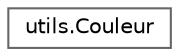 digraph "Graphical Class Hierarchy"
{
 // LATEX_PDF_SIZE
  bgcolor="transparent";
  edge [fontname=Helvetica,fontsize=10,labelfontname=Helvetica,labelfontsize=10];
  node [fontname=Helvetica,fontsize=10,shape=box,height=0.2,width=0.4];
  rankdir="LR";
  Node0 [id="Node000000",label="utils.Couleur",height=0.2,width=0.4,color="grey40", fillcolor="white", style="filled",URL="$enumutils_1_1_couleur.html",tooltip=" "];
}
